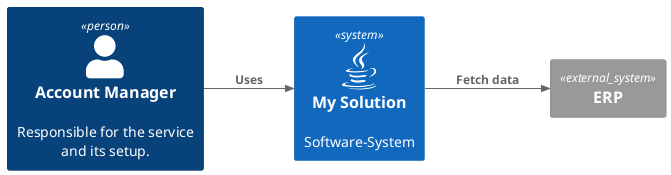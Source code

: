 @startuml C4 Level 1 System Context diagram

'!include https://raw.githubusercontent.com/plantuml-stdlib/C4-PlantUML/master/C4_Container.puml
'!include <C4/C4_Container.puml>
!include <C4/C4_Context.puml>
'!define SPRITESURL https://raw.githubusercontent.com/plantuml-stdlib/gilbarbara-plantuml-sprites/v1.0/sprites
'!includeurl SPRITESURL/spring.puml
!include <logos/spring.puml>

!include <tupadr3/devicons2/angularjs>
!include <tupadr3/devicons2/java>

'LAYOUT_WITH_LEGEND()
LAYOUT_LEFT_RIGHT()

Person(account_mgr, "Account Manager", "Responsible for the service and its setup.")

System(my_solution, "My Solution", "Software-System", "java")

System_Ext(erp, "ERP")

Rel(account_mgr, my_solution, "Uses")
Rel(my_solution, erp, "Fetch data")


@enduml